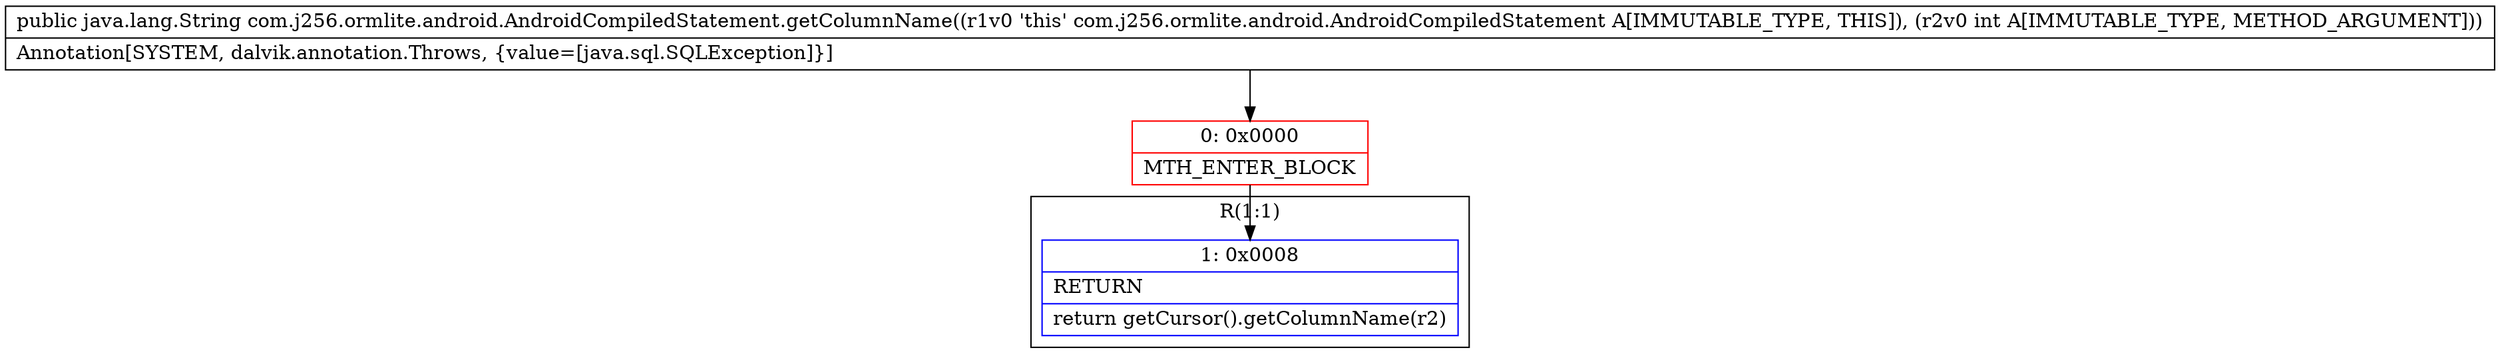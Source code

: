 digraph "CFG forcom.j256.ormlite.android.AndroidCompiledStatement.getColumnName(I)Ljava\/lang\/String;" {
subgraph cluster_Region_662017892 {
label = "R(1:1)";
node [shape=record,color=blue];
Node_1 [shape=record,label="{1\:\ 0x0008|RETURN\l|return getCursor().getColumnName(r2)\l}"];
}
Node_0 [shape=record,color=red,label="{0\:\ 0x0000|MTH_ENTER_BLOCK\l}"];
MethodNode[shape=record,label="{public java.lang.String com.j256.ormlite.android.AndroidCompiledStatement.getColumnName((r1v0 'this' com.j256.ormlite.android.AndroidCompiledStatement A[IMMUTABLE_TYPE, THIS]), (r2v0 int A[IMMUTABLE_TYPE, METHOD_ARGUMENT]))  | Annotation[SYSTEM, dalvik.annotation.Throws, \{value=[java.sql.SQLException]\}]\l}"];
MethodNode -> Node_0;
Node_0 -> Node_1;
}

